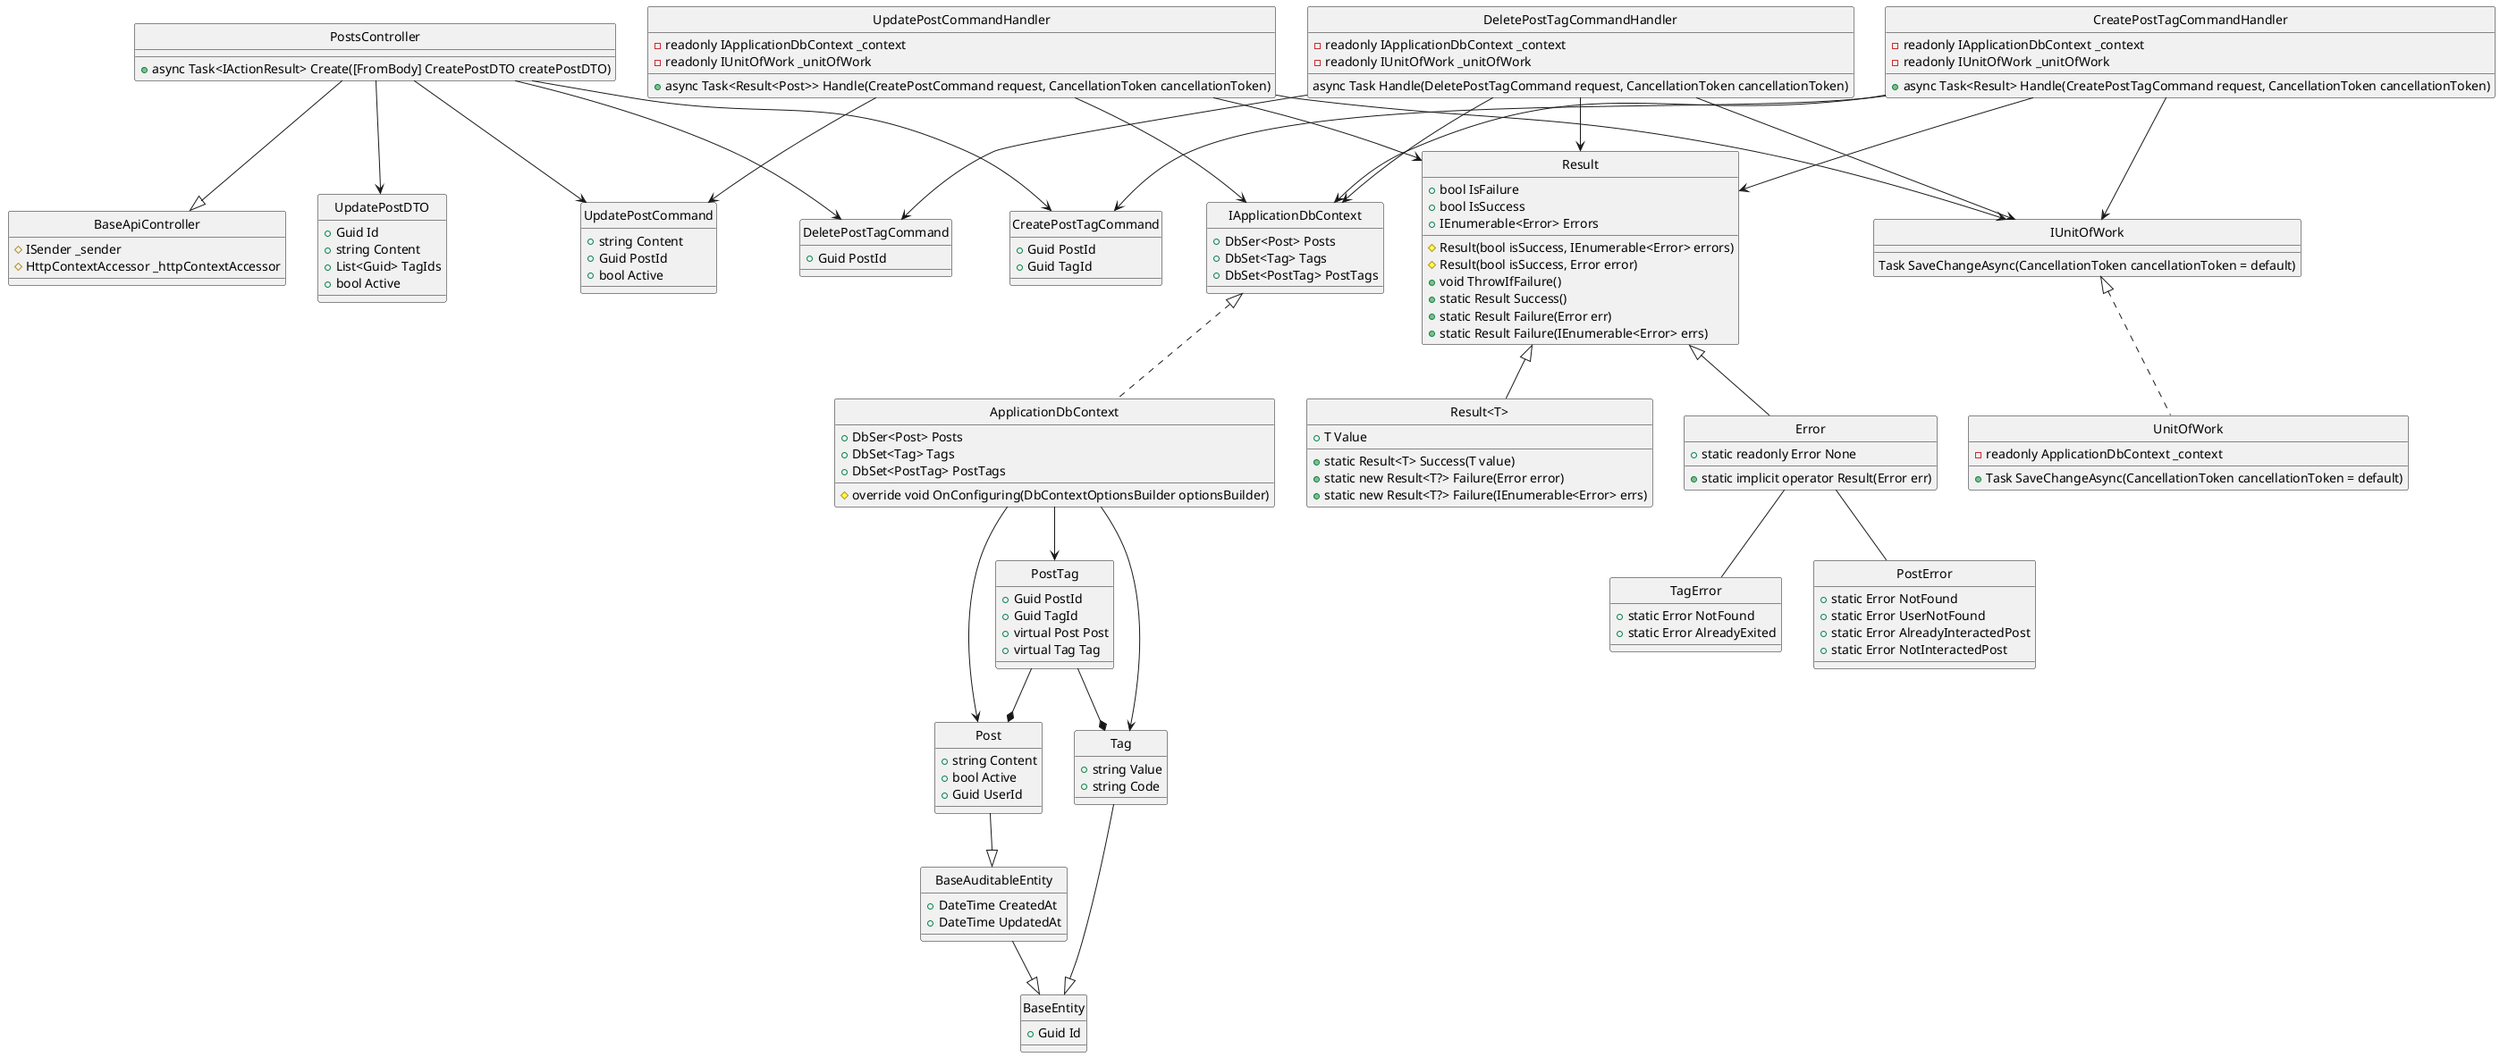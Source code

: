 @startuml 
hide circle

class BaseApiController {
    #ISender _sender
    #HttpContextAccessor _httpContextAccessor
}

class PostsController {
    +async Task<IActionResult> Create([FromBody] CreatePostDTO createPostDTO)
}

class UpdatePostCommand {
    +string Content
    +Guid PostId
    +bool Active
}

class UpdatePostCommandHandler {
    -readonly IApplicationDbContext _context
    -readonly IUnitOfWork _unitOfWork
    +async Task<Result<Post>> Handle(CreatePostCommand request, CancellationToken cancellationToken)
}

class DeletePostTagCommand {
    +Guid PostId
}

class DeletePostTagCommandHandler {
    -readonly IApplicationDbContext _context
    -readonly IUnitOfWork _unitOfWork
    async Task Handle(DeletePostTagCommand request, CancellationToken cancellationToken)
}

class CreatePostTagCommand {
    +Guid PostId
    +Guid TagId
}

class CreatePostTagCommandHandler {
    -readonly IApplicationDbContext _context
    -readonly IUnitOfWork _unitOfWork
    +async Task<Result> Handle(CreatePostTagCommand request, CancellationToken cancellationToken)
}

class IApplicationDbContext {
    +DbSer<Post> Posts
    +DbSet<Tag> Tags
    +DbSet<PostTag> PostTags
}

class ApplicationDbContext {
    +DbSer<Post> Posts
    +DbSet<Tag> Tags
    +DbSet<PostTag> PostTags
    #override void OnConfiguring(DbContextOptionsBuilder optionsBuilder)
}

class Result {
    +bool IsFailure
    +bool IsSuccess
    +IEnumerable<Error> Errors
    #Result(bool isSuccess, IEnumerable<Error> errors)
    #Result(bool isSuccess, Error error)
    +void ThrowIfFailure()
    +static Result Success()
    +static Result Failure(Error err)
    +static Result Failure(IEnumerable<Error> errs)
}

class "Result<T>" {
    +T Value
    +static Result<T> Success(T value)
    +static new Result<T?> Failure(Error error)
    +static new Result<T?> Failure(IEnumerable<Error> errs)
}

class Error {
    +static readonly Error None
    +static implicit operator Result(Error err)
}

class IUnitOfWork {
    Task SaveChangeAsync(CancellationToken cancellationToken = default)
}

class UnitOfWork {
    -readonly ApplicationDbContext _context
    +Task SaveChangeAsync(CancellationToken cancellationToken = default)
}

class TagError {
    +static Error NotFound
    +static Error AlreadyExited
}
class PostError {
    +static Error NotFound
    +static Error UserNotFound
    +static Error AlreadyInteractedPost
    +static Error NotInteractedPost
}

class UpdatePostDTO {
    +Guid Id
    +string Content
    +List<Guid> TagIds
    +bool Active
}

class BaseEntity {
    +Guid Id
}

class BaseAuditableEntity{
    +DateTime CreatedAt
    +DateTime UpdatedAt
}

class Tag {
    +string Value
    +string Code
}

class Post {
    +string Content
    +bool Active
    +Guid UserId
}

class PostTag {
    +Guid PostId
    +Guid TagId 
    +virtual Post Post
    +virtual Tag Tag
}

PostsController --|> BaseApiController
PostsController --> UpdatePostCommand
PostsController --> UpdatePostDTO
PostsController --> DeletePostTagCommand
PostsController --> CreatePostTagCommand
UpdatePostCommandHandler --> UpdatePostCommand
UpdatePostCommandHandler --> Result
UpdatePostCommandHandler --> IUnitOfWork
UpdatePostCommandHandler --> IApplicationDbContext
DeletePostTagCommandHandler --> DeletePostTagCommand
DeletePostTagCommandHandler --> Result
DeletePostTagCommandHandler --> IUnitOfWork
DeletePostTagCommandHandler --> IApplicationDbContext
CreatePostTagCommandHandler --> CreatePostTagCommand
CreatePostTagCommandHandler --> Result
CreatePostTagCommandHandler --> IUnitOfWork
CreatePostTagCommandHandler --> IApplicationDbContext
IUnitOfWork <|.. UnitOfWork
IApplicationDbContext <|.. ApplicationDbContext
Result <|-- Error
Result <|-- "Result<T>"
Error -- TagError
Error -- PostError
ApplicationDbContext --> Tag
ApplicationDbContext --> Post
ApplicationDbContext --> PostTag
Tag --|> BaseEntity
Post --|> BaseAuditableEntity
BaseAuditableEntity --|> BaseEntity
PostTag --* Post
PostTag --* Tag
@enduml